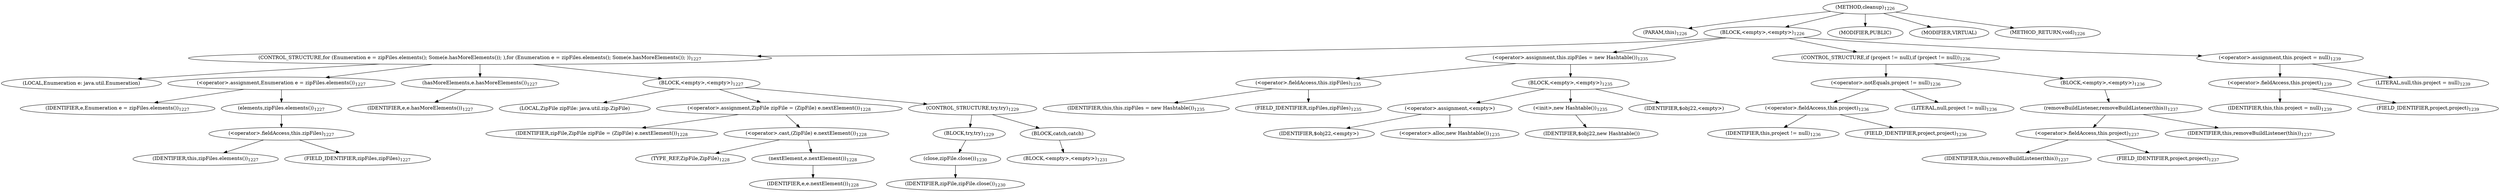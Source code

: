 digraph "cleanup" {  
"2167" [label = <(METHOD,cleanup)<SUB>1226</SUB>> ]
"134" [label = <(PARAM,this)<SUB>1226</SUB>> ]
"2168" [label = <(BLOCK,&lt;empty&gt;,&lt;empty&gt;)<SUB>1226</SUB>> ]
"2169" [label = <(CONTROL_STRUCTURE,for (Enumeration e = zipFiles.elements(); Some(e.hasMoreElements()); ),for (Enumeration e = zipFiles.elements(); Some(e.hasMoreElements()); ))<SUB>1227</SUB>> ]
"2170" [label = <(LOCAL,Enumeration e: java.util.Enumeration)> ]
"2171" [label = <(&lt;operator&gt;.assignment,Enumeration e = zipFiles.elements())<SUB>1227</SUB>> ]
"2172" [label = <(IDENTIFIER,e,Enumeration e = zipFiles.elements())<SUB>1227</SUB>> ]
"2173" [label = <(elements,zipFiles.elements())<SUB>1227</SUB>> ]
"2174" [label = <(&lt;operator&gt;.fieldAccess,this.zipFiles)<SUB>1227</SUB>> ]
"2175" [label = <(IDENTIFIER,this,zipFiles.elements())<SUB>1227</SUB>> ]
"2176" [label = <(FIELD_IDENTIFIER,zipFiles,zipFiles)<SUB>1227</SUB>> ]
"2177" [label = <(hasMoreElements,e.hasMoreElements())<SUB>1227</SUB>> ]
"2178" [label = <(IDENTIFIER,e,e.hasMoreElements())<SUB>1227</SUB>> ]
"2179" [label = <(BLOCK,&lt;empty&gt;,&lt;empty&gt;)<SUB>1227</SUB>> ]
"2180" [label = <(LOCAL,ZipFile zipFile: java.util.zip.ZipFile)> ]
"2181" [label = <(&lt;operator&gt;.assignment,ZipFile zipFile = (ZipFile) e.nextElement())<SUB>1228</SUB>> ]
"2182" [label = <(IDENTIFIER,zipFile,ZipFile zipFile = (ZipFile) e.nextElement())<SUB>1228</SUB>> ]
"2183" [label = <(&lt;operator&gt;.cast,(ZipFile) e.nextElement())<SUB>1228</SUB>> ]
"2184" [label = <(TYPE_REF,ZipFile,ZipFile)<SUB>1228</SUB>> ]
"2185" [label = <(nextElement,e.nextElement())<SUB>1228</SUB>> ]
"2186" [label = <(IDENTIFIER,e,e.nextElement())<SUB>1228</SUB>> ]
"2187" [label = <(CONTROL_STRUCTURE,try,try)<SUB>1229</SUB>> ]
"2188" [label = <(BLOCK,try,try)<SUB>1229</SUB>> ]
"2189" [label = <(close,zipFile.close())<SUB>1230</SUB>> ]
"2190" [label = <(IDENTIFIER,zipFile,zipFile.close())<SUB>1230</SUB>> ]
"2191" [label = <(BLOCK,catch,catch)> ]
"2192" [label = <(BLOCK,&lt;empty&gt;,&lt;empty&gt;)<SUB>1231</SUB>> ]
"2193" [label = <(&lt;operator&gt;.assignment,this.zipFiles = new Hashtable())<SUB>1235</SUB>> ]
"2194" [label = <(&lt;operator&gt;.fieldAccess,this.zipFiles)<SUB>1235</SUB>> ]
"2195" [label = <(IDENTIFIER,this,this.zipFiles = new Hashtable())<SUB>1235</SUB>> ]
"2196" [label = <(FIELD_IDENTIFIER,zipFiles,zipFiles)<SUB>1235</SUB>> ]
"2197" [label = <(BLOCK,&lt;empty&gt;,&lt;empty&gt;)<SUB>1235</SUB>> ]
"2198" [label = <(&lt;operator&gt;.assignment,&lt;empty&gt;)> ]
"2199" [label = <(IDENTIFIER,$obj22,&lt;empty&gt;)> ]
"2200" [label = <(&lt;operator&gt;.alloc,new Hashtable())<SUB>1235</SUB>> ]
"2201" [label = <(&lt;init&gt;,new Hashtable())<SUB>1235</SUB>> ]
"2202" [label = <(IDENTIFIER,$obj22,new Hashtable())> ]
"2203" [label = <(IDENTIFIER,$obj22,&lt;empty&gt;)> ]
"2204" [label = <(CONTROL_STRUCTURE,if (project != null),if (project != null))<SUB>1236</SUB>> ]
"2205" [label = <(&lt;operator&gt;.notEquals,project != null)<SUB>1236</SUB>> ]
"2206" [label = <(&lt;operator&gt;.fieldAccess,this.project)<SUB>1236</SUB>> ]
"2207" [label = <(IDENTIFIER,this,project != null)<SUB>1236</SUB>> ]
"2208" [label = <(FIELD_IDENTIFIER,project,project)<SUB>1236</SUB>> ]
"2209" [label = <(LITERAL,null,project != null)<SUB>1236</SUB>> ]
"2210" [label = <(BLOCK,&lt;empty&gt;,&lt;empty&gt;)<SUB>1236</SUB>> ]
"2211" [label = <(removeBuildListener,removeBuildListener(this))<SUB>1237</SUB>> ]
"2212" [label = <(&lt;operator&gt;.fieldAccess,this.project)<SUB>1237</SUB>> ]
"2213" [label = <(IDENTIFIER,this,removeBuildListener(this))<SUB>1237</SUB>> ]
"2214" [label = <(FIELD_IDENTIFIER,project,project)<SUB>1237</SUB>> ]
"133" [label = <(IDENTIFIER,this,removeBuildListener(this))<SUB>1237</SUB>> ]
"2215" [label = <(&lt;operator&gt;.assignment,this.project = null)<SUB>1239</SUB>> ]
"2216" [label = <(&lt;operator&gt;.fieldAccess,this.project)<SUB>1239</SUB>> ]
"2217" [label = <(IDENTIFIER,this,this.project = null)<SUB>1239</SUB>> ]
"2218" [label = <(FIELD_IDENTIFIER,project,project)<SUB>1239</SUB>> ]
"2219" [label = <(LITERAL,null,this.project = null)<SUB>1239</SUB>> ]
"2220" [label = <(MODIFIER,PUBLIC)> ]
"2221" [label = <(MODIFIER,VIRTUAL)> ]
"2222" [label = <(METHOD_RETURN,void)<SUB>1226</SUB>> ]
  "2167" -> "134" 
  "2167" -> "2168" 
  "2167" -> "2220" 
  "2167" -> "2221" 
  "2167" -> "2222" 
  "2168" -> "2169" 
  "2168" -> "2193" 
  "2168" -> "2204" 
  "2168" -> "2215" 
  "2169" -> "2170" 
  "2169" -> "2171" 
  "2169" -> "2177" 
  "2169" -> "2179" 
  "2171" -> "2172" 
  "2171" -> "2173" 
  "2173" -> "2174" 
  "2174" -> "2175" 
  "2174" -> "2176" 
  "2177" -> "2178" 
  "2179" -> "2180" 
  "2179" -> "2181" 
  "2179" -> "2187" 
  "2181" -> "2182" 
  "2181" -> "2183" 
  "2183" -> "2184" 
  "2183" -> "2185" 
  "2185" -> "2186" 
  "2187" -> "2188" 
  "2187" -> "2191" 
  "2188" -> "2189" 
  "2189" -> "2190" 
  "2191" -> "2192" 
  "2193" -> "2194" 
  "2193" -> "2197" 
  "2194" -> "2195" 
  "2194" -> "2196" 
  "2197" -> "2198" 
  "2197" -> "2201" 
  "2197" -> "2203" 
  "2198" -> "2199" 
  "2198" -> "2200" 
  "2201" -> "2202" 
  "2204" -> "2205" 
  "2204" -> "2210" 
  "2205" -> "2206" 
  "2205" -> "2209" 
  "2206" -> "2207" 
  "2206" -> "2208" 
  "2210" -> "2211" 
  "2211" -> "2212" 
  "2211" -> "133" 
  "2212" -> "2213" 
  "2212" -> "2214" 
  "2215" -> "2216" 
  "2215" -> "2219" 
  "2216" -> "2217" 
  "2216" -> "2218" 
}
